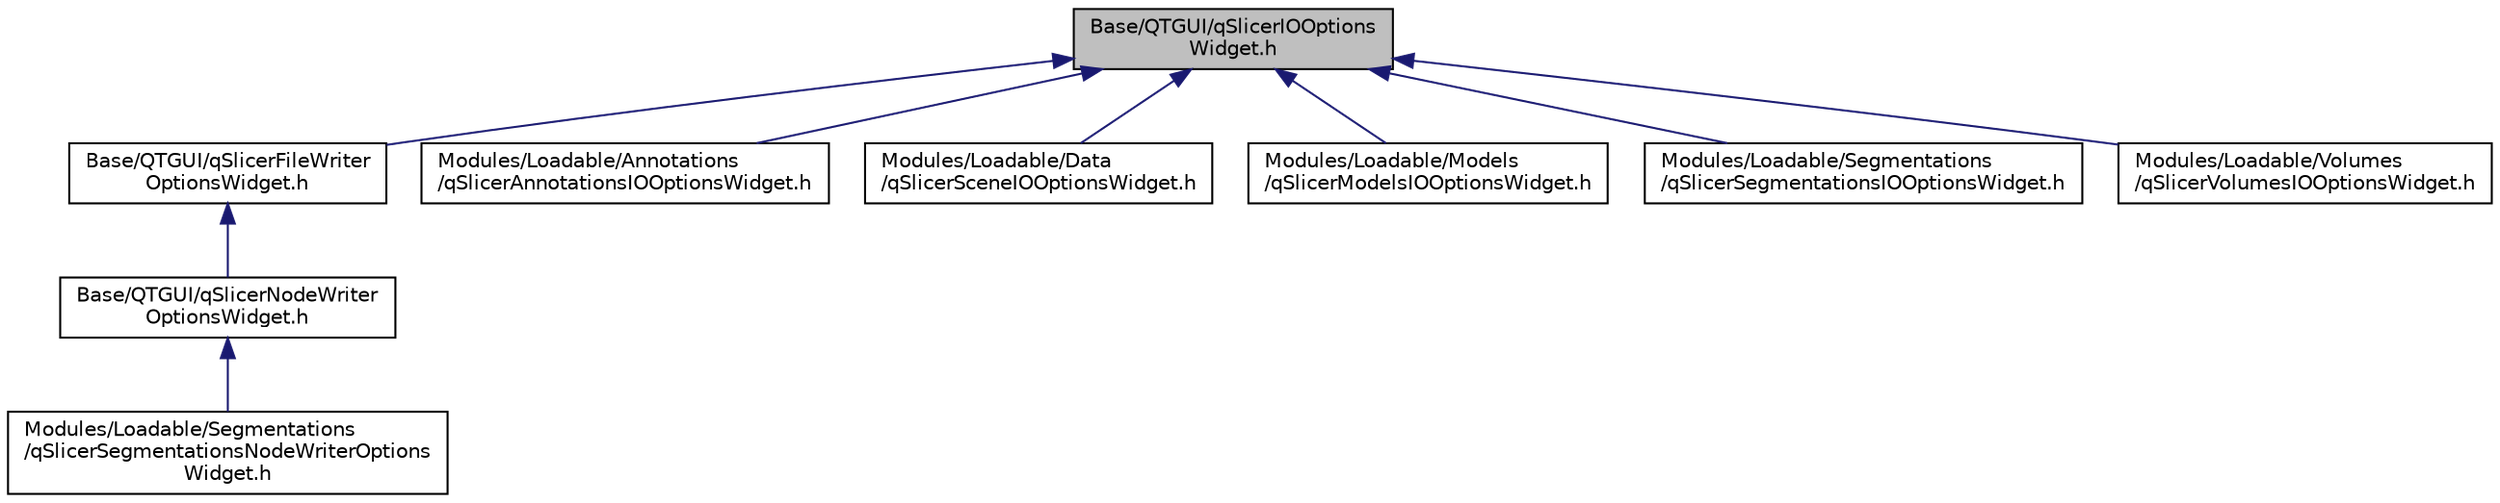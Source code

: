 digraph "Base/QTGUI/qSlicerIOOptionsWidget.h"
{
  bgcolor="transparent";
  edge [fontname="Helvetica",fontsize="10",labelfontname="Helvetica",labelfontsize="10"];
  node [fontname="Helvetica",fontsize="10",shape=record];
  Node17 [label="Base/QTGUI/qSlicerIOOptions\lWidget.h",height=0.2,width=0.4,color="black", fillcolor="grey75", style="filled", fontcolor="black"];
  Node17 -> Node18 [dir="back",color="midnightblue",fontsize="10",style="solid",fontname="Helvetica"];
  Node18 [label="Base/QTGUI/qSlicerFileWriter\lOptionsWidget.h",height=0.2,width=0.4,color="black",URL="$qSlicerFileWriterOptionsWidget_8h.html"];
  Node18 -> Node19 [dir="back",color="midnightblue",fontsize="10",style="solid",fontname="Helvetica"];
  Node19 [label="Base/QTGUI/qSlicerNodeWriter\lOptionsWidget.h",height=0.2,width=0.4,color="black",URL="$qSlicerNodeWriterOptionsWidget_8h.html"];
  Node19 -> Node20 [dir="back",color="midnightblue",fontsize="10",style="solid",fontname="Helvetica"];
  Node20 [label="Modules/Loadable/Segmentations\l/qSlicerSegmentationsNodeWriterOptions\lWidget.h",height=0.2,width=0.4,color="black",URL="$qSlicerSegmentationsNodeWriterOptionsWidget_8h.html"];
  Node17 -> Node21 [dir="back",color="midnightblue",fontsize="10",style="solid",fontname="Helvetica"];
  Node21 [label="Modules/Loadable/Annotations\l/qSlicerAnnotationsIOOptionsWidget.h",height=0.2,width=0.4,color="black",URL="$qSlicerAnnotationsIOOptionsWidget_8h.html"];
  Node17 -> Node22 [dir="back",color="midnightblue",fontsize="10",style="solid",fontname="Helvetica"];
  Node22 [label="Modules/Loadable/Data\l/qSlicerSceneIOOptionsWidget.h",height=0.2,width=0.4,color="black",URL="$qSlicerSceneIOOptionsWidget_8h.html"];
  Node17 -> Node23 [dir="back",color="midnightblue",fontsize="10",style="solid",fontname="Helvetica"];
  Node23 [label="Modules/Loadable/Models\l/qSlicerModelsIOOptionsWidget.h",height=0.2,width=0.4,color="black",URL="$qSlicerModelsIOOptionsWidget_8h.html"];
  Node17 -> Node24 [dir="back",color="midnightblue",fontsize="10",style="solid",fontname="Helvetica"];
  Node24 [label="Modules/Loadable/Segmentations\l/qSlicerSegmentationsIOOptionsWidget.h",height=0.2,width=0.4,color="black",URL="$qSlicerSegmentationsIOOptionsWidget_8h.html"];
  Node17 -> Node25 [dir="back",color="midnightblue",fontsize="10",style="solid",fontname="Helvetica"];
  Node25 [label="Modules/Loadable/Volumes\l/qSlicerVolumesIOOptionsWidget.h",height=0.2,width=0.4,color="black",URL="$qSlicerVolumesIOOptionsWidget_8h.html"];
}

